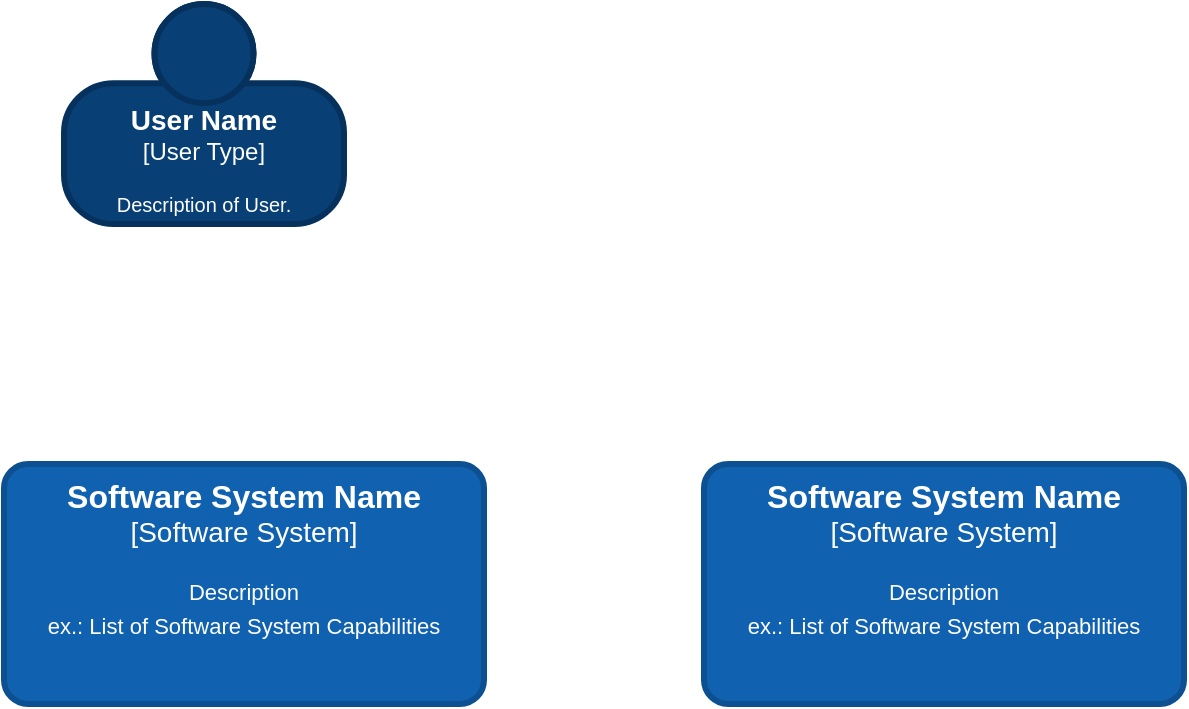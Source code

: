 <mxfile version="24.4.15" type="github">
  <diagram name="Page-1" id="VSntDwxPWXnSgA7huMS9">
    <mxGraphModel dx="1461" dy="946" grid="1" gridSize="10" guides="1" tooltips="1" connect="1" arrows="1" fold="1" page="1" pageScale="1" pageWidth="1169" pageHeight="1654" math="0" shadow="0">
      <root>
        <mxCell id="0" />
        <mxCell id="1" parent="0" />
        <object placeholders="1" c4Name="User Name" c4Type="User Type" c4Description="Description of User." label="&lt;font size=&quot;1&quot;&gt;&lt;b style=&quot;font-size: 14px;&quot;&gt;%c4Name%&lt;/b&gt;&lt;/font&gt;&lt;div&gt;&lt;font style=&quot;font-size: 12px;&quot;&gt;[%c4Type%]&lt;/font&gt;&lt;/div&gt;&lt;br style=&quot;font-size: 14px;&quot;&gt;&lt;div&gt;&lt;font style=&quot;font-size: 10px;&quot;&gt;%c4Description%&lt;/font&gt;&lt;/div&gt;" id="YA2zRdpT1ZW4sB87_xnx-1">
          <mxCell style="html=1;fontSize=11;dashed=0;whitespace=wrap;fillColor=#083F75;strokeColor=#06315C;fontColor=#fff;shape=mxgraph.c4.person2;align=center;metaEdit=1;points=[[0.5,0,0],[1,0.5,0],[1,0.75,0],[0.75,1,0],[0.5,1,0],[0.25,1,0],[0,0.75,0],[0,0.5,0]];resizable=1;strokeWidth=3;spacingTop=6;whiteSpace=wrap;" vertex="1" parent="1">
            <mxGeometry x="200" y="250" width="140" height="110" as="geometry" />
          </mxCell>
        </object>
        <object placeholders="1" c4Name="Software System Name" c4Description="Description&#xa;ex.: List of Software System Capabilities" label="&lt;font style=&quot;font-size: 16px;&quot;&gt;&lt;b&gt;%c4Name%&lt;/b&gt;&lt;/font&gt;&lt;div style=&quot;font-size: 14px;&quot;&gt;[Software System]&lt;/div&gt;&lt;br style=&quot;font-size: 14px;&quot;&gt;&lt;div style=&quot;font-size: 14px;&quot;&gt;&lt;font style=&quot;font-size: 11px;&quot;&gt;%c4Description%&lt;/font&gt;&lt;/div&gt;" id="YA2zRdpT1ZW4sB87_xnx-2">
          <mxCell style="rounded=1;whiteSpace=wrap;html=1;labelBackgroundColor=none;fillColor=#1061B0;fontColor=#fff;align=center;arcSize=10;strokeColor=#0D5091;metaEdit=1;resizable=1;points=[[0.25,0,0],[0.5,0,0],[0.75,0,0],[1,0.25,0],[1,0.5,0],[1,0.75,0],[0.75,1,0],[0.5,1,0],[0.25,1,0],[0,0.75,0],[0,0.5,0],[0,0.25,0]];fontSize=10;strokeWidth=3;verticalAlign=top;" vertex="1" parent="1">
            <mxGeometry x="170" y="480" width="240" height="120" as="geometry" />
          </mxCell>
        </object>
        <object placeholders="1" c4Name="Software System Name" c4Description="Description&#xa;ex.: List of Software System Capabilities" label="&lt;font style=&quot;font-size: 16px;&quot;&gt;&lt;b&gt;%c4Name%&lt;/b&gt;&lt;/font&gt;&lt;div style=&quot;font-size: 14px;&quot;&gt;[Software System]&lt;/div&gt;&lt;br style=&quot;font-size: 14px;&quot;&gt;&lt;div style=&quot;font-size: 14px;&quot;&gt;&lt;font style=&quot;font-size: 11px;&quot;&gt;%c4Description%&lt;/font&gt;&lt;/div&gt;" id="YA2zRdpT1ZW4sB87_xnx-3">
          <mxCell style="rounded=1;whiteSpace=wrap;html=1;labelBackgroundColor=none;fillColor=#1061B0;fontColor=#fff;align=center;arcSize=10;strokeColor=#0D5091;metaEdit=1;resizable=1;points=[[0.25,0,0],[0.5,0,0],[0.75,0,0],[1,0.25,0],[1,0.5,0],[1,0.75,0],[0.75,1,0],[0.5,1,0],[0.25,1,0],[0,0.75,0],[0,0.5,0],[0,0.25,0]];fontSize=10;strokeWidth=3;verticalAlign=top;" vertex="1" parent="1">
            <mxGeometry x="520" y="480" width="240" height="120" as="geometry" />
          </mxCell>
        </object>
      </root>
    </mxGraphModel>
  </diagram>
</mxfile>
